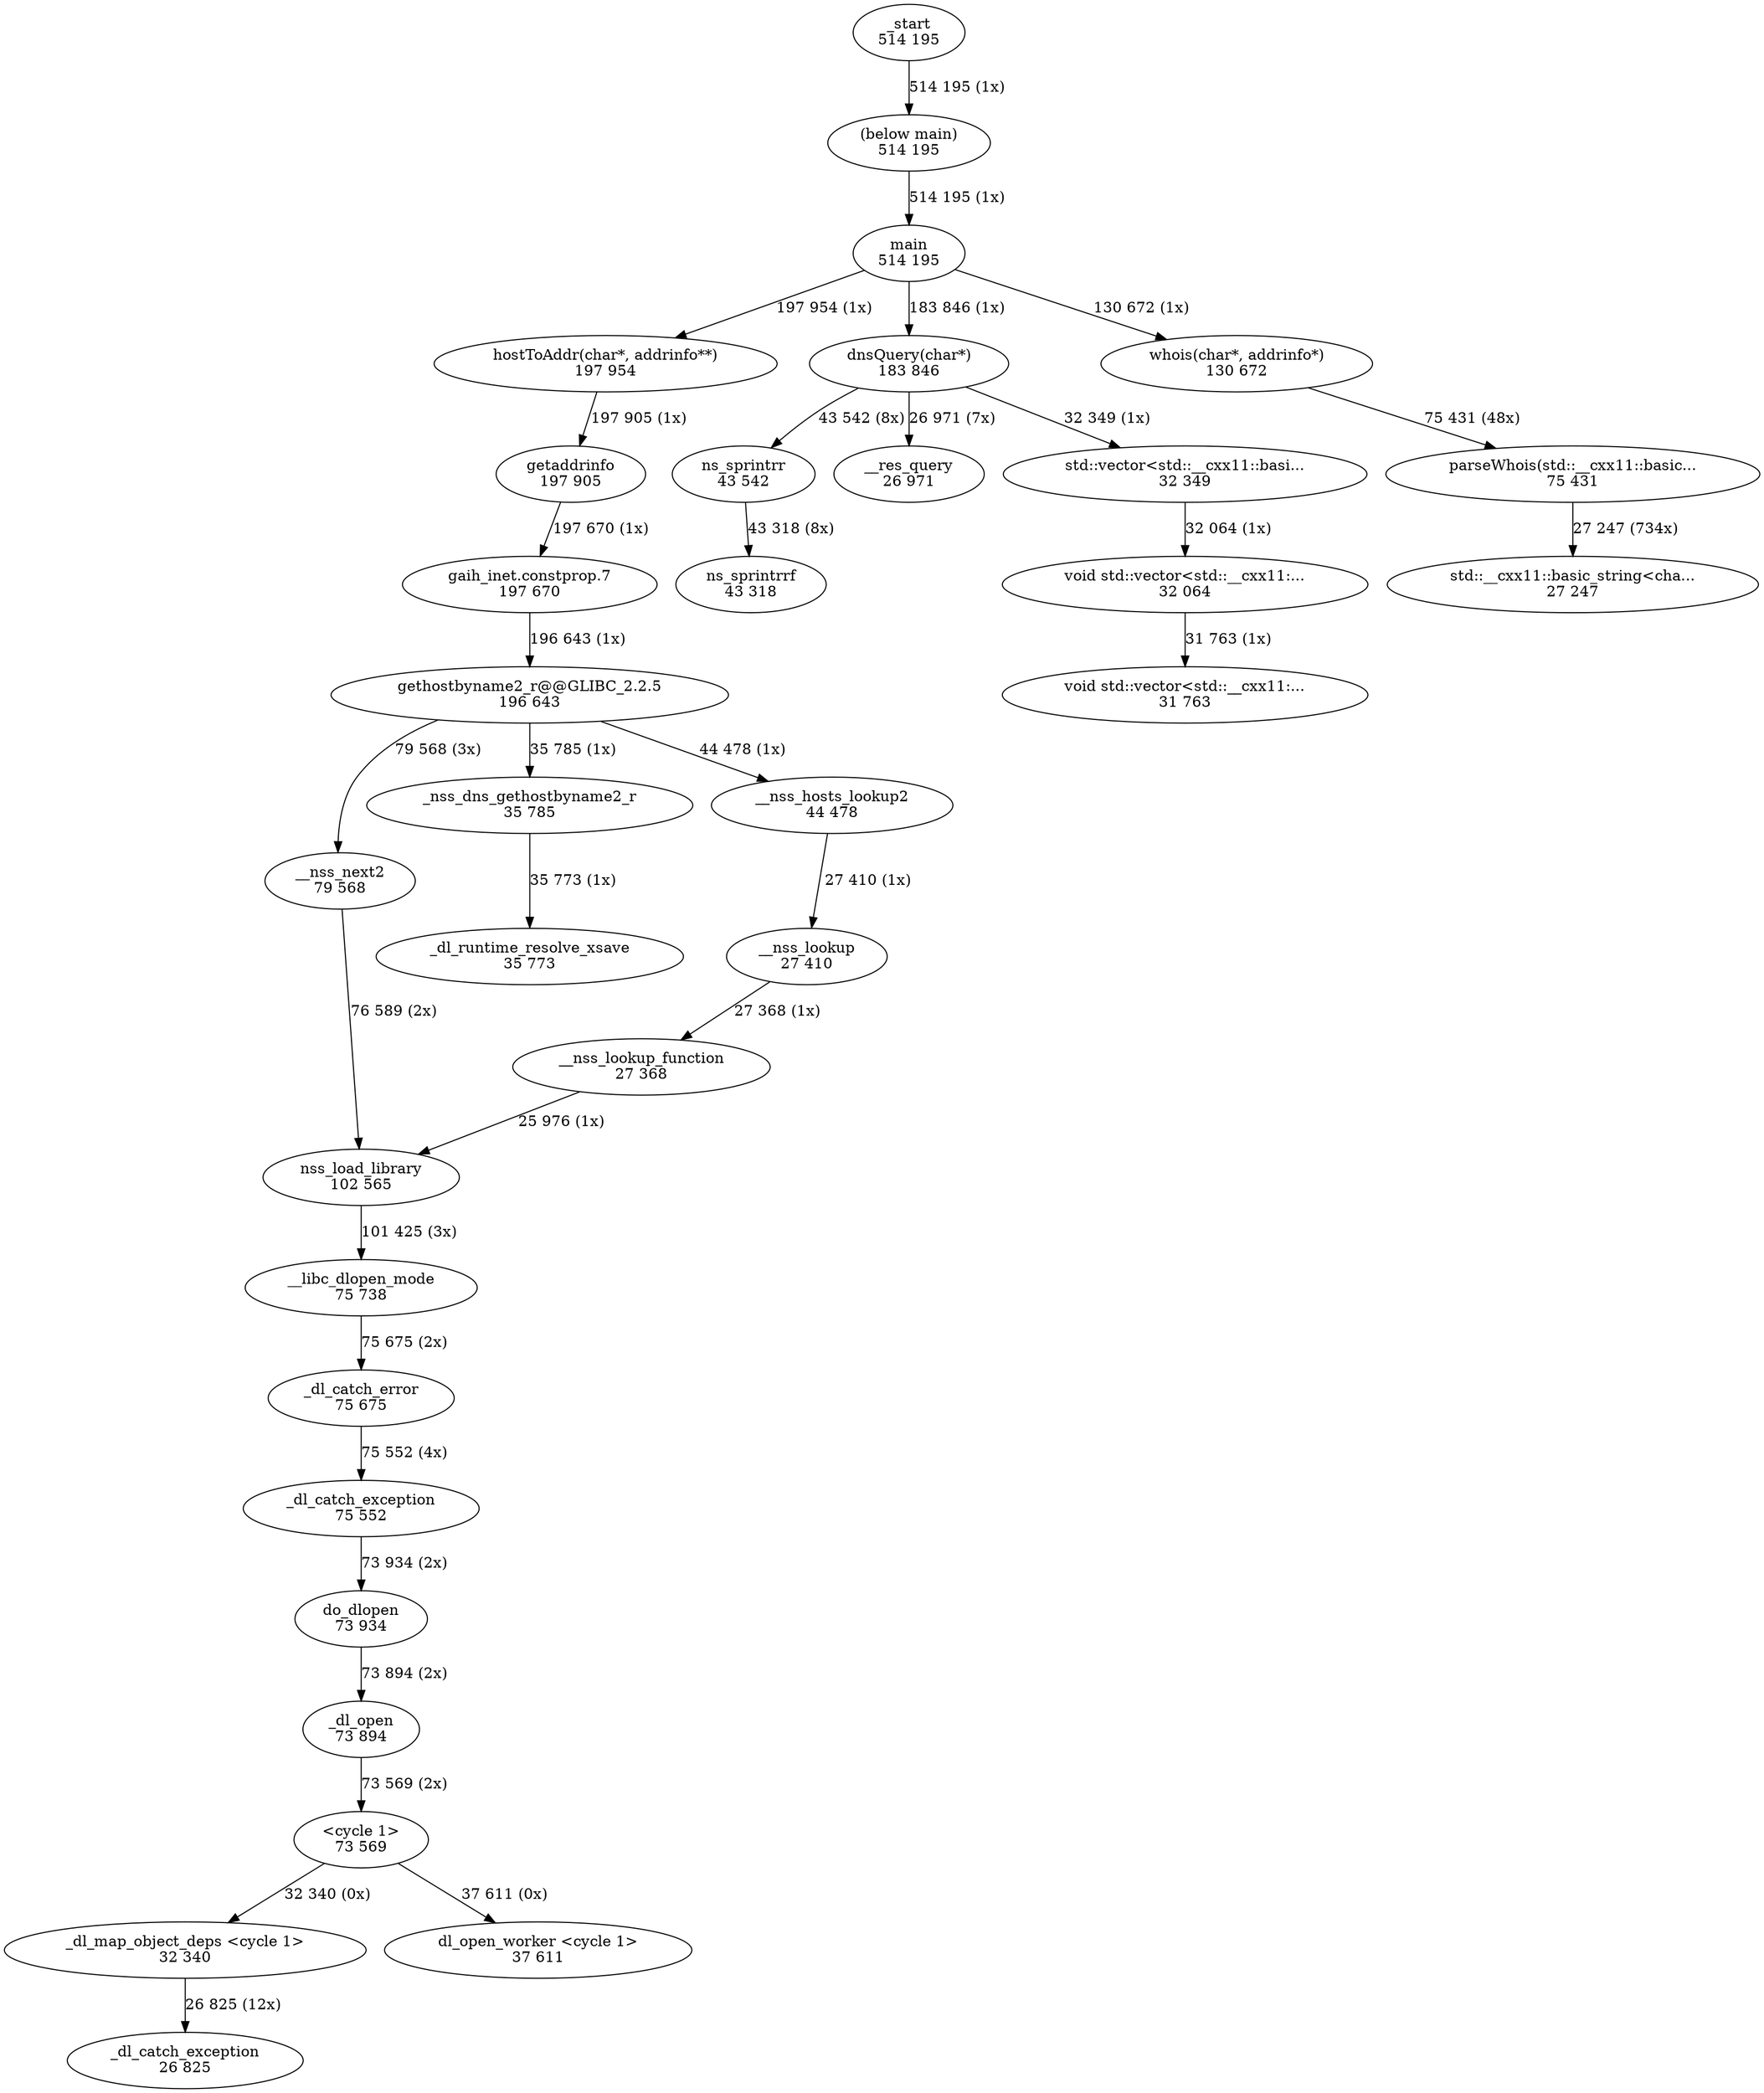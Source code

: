 digraph "callgraph" {
  F55af22de4f50 [label="ns_sprintrrf\n43 318"];
  F55af22e41300 [label="_dl_runtime_resolve_xsave\n35 773"];
  F55af22e43040 [label="ns_sprintrr\n43 542"];
  F55af22e49cd0 [label="__res_query\n26 971"];
  F55af22e54b30 [label="hostToAddr(char*, addrinfo**)\n197 954"];
  F55af22e559a0 [label="getaddrinfo\n197 905"];
  F55af22e65230 [label="void std::vector<std::__cxx11:...\n31 763"];
  F55af22e98d20 [label="main\n514 195"];
  F55af22e99f90 [label="dnsQuery(char*)\n183 846"];
  F55af22e9b6a0 [label="whois(char*, addrinfo*)\n130 672"];
  F55af22eace00 [label="std::vector<std::__cxx11::basi...\n32 349"];
  F55af22eb47a0 [label="void std::vector<std::__cxx11:...\n32 064"];
  F55af22eb6c30 [label="parseWhois(std::__cxx11::basic...\n75 431"];
  F55af22eb7540 [label="std::__cxx11::basic_string<cha...\n27 247"];
  F55af22eb7a90 [label="_start\n514 195"];
  F55af22eb8090 [label="(below main)\n514 195"];
  F55af22f30680 [label="_dl_catch_exception\n26 825"];
  F55af22f36970 [label="_dl_open\n73 894"];
  F55af22fb7720 [label="__nss_lookup_function\n27 368"];
  F55af22fb82a0 [label="nss_load_library\n102 565"];
  F55af22fbce40 [label="__nss_next2\n79 568"];
  F55af22fbeb50 [label="__libc_dlopen_mode\n75 738"];
  F55af22fd7730 [label="__nss_lookup\n27 410"];
  F55af22fe2420 [label="_dl_catch_error\n75 675"];
  F55af22fe2780 [label="_dl_catch_exception\n75 552"];
  F55af22fe37c0 [label="do_dlopen\n73 934"];
  F55af230392f0 [label="gaih_inet.constprop.7\n197 670"];
  F55af2303a5b0 [label="gethostbyname2_r@@GLIBC_2.2.5\n196 643"];
  F55af23043630 [label="_nss_dns_gethostbyname2_r\n35 785"];
  F55af23044930 [label="__nss_hosts_lookup2\n44 478"];
  F55af22931080 [label="<cycle 1>\n73 569"];
  F55af22f2f870 [label="_dl_map_object_deps <cycle 1>\n32 340"];
  F55af22f335e0 [label="dl_open_worker <cycle 1>\n37 611"];
  F55af22931080 -> F55af22f2f870 [weight=2,label="32 340 (0x)"];
  F55af22931080 -> F55af22f335e0 [weight=2,label="37 611 (0x)"];
  F55af22e43040 -> F55af22de4f50 [weight=2,label="43 318 (8x)"];
  F55af22e54b30 -> F55af22e559a0 [weight=2,label="197 905 (1x)"];
  F55af22e559a0 -> F55af230392f0 [weight=2,label="197 670 (1x)"];
  F55af22e98d20 -> F55af22e54b30 [weight=2,label="197 954 (1x)"];
  F55af22e98d20 -> F55af22e99f90 [weight=2,label="183 846 (1x)"];
  F55af22e98d20 -> F55af22e9b6a0 [weight=2,label="130 672 (1x)"];
  F55af22e99f90 -> F55af22e43040 [weight=2,label="43 542 (8x)"];
  F55af22e99f90 -> F55af22e49cd0 [weight=2,label="26 971 (7x)"];
  F55af22e99f90 -> F55af22eace00 [weight=2,label="32 349 (1x)"];
  F55af22e9b6a0 -> F55af22eb6c30 [weight=2,label="75 431 (48x)"];
  F55af22eace00 -> F55af22eb47a0 [weight=2,label="32 064 (1x)"];
  F55af22eb47a0 -> F55af22e65230 [weight=2,label="31 763 (1x)"];
  F55af22eb6c30 -> F55af22eb7540 [weight=2,label="27 247 (734x)"];
  F55af22eb7a90 -> F55af22eb8090 [weight=2,label="514 195 (1x)"];
  F55af22eb8090 -> F55af22e98d20 [weight=2,label="514 195 (1x)"];
  F55af22f2f870 -> F55af22f30680 [weight=2,label="26 825 (12x)"];
  F55af22f36970 -> F55af22931080 [weight=2,label="73 569 (2x)"];
  F55af22fb7720 -> F55af22fb82a0 [weight=2,label="25 976 (1x)"];
  F55af22fb82a0 -> F55af22fbeb50 [weight=2,label="101 425 (3x)"];
  F55af22fbce40 -> F55af22fb82a0 [weight=2,label="76 589 (2x)"];
  F55af22fbeb50 -> F55af22fe2420 [weight=2,label="75 675 (2x)"];
  F55af22fd7730 -> F55af22fb7720 [weight=2,label="27 368 (1x)"];
  F55af22fe2420 -> F55af22fe2780 [weight=2,label="75 552 (4x)"];
  F55af22fe2780 -> F55af22fe37c0 [weight=2,label="73 934 (2x)"];
  F55af22fe37c0 -> F55af22f36970 [weight=2,label="73 894 (2x)"];
  F55af230392f0 -> F55af2303a5b0 [weight=2,label="196 643 (1x)"];
  F55af2303a5b0 -> F55af22fbce40 [weight=2,label="79 568 (3x)"];
  F55af2303a5b0 -> F55af23043630 [weight=2,label="35 785 (1x)"];
  F55af2303a5b0 -> F55af23044930 [weight=2,label="44 478 (1x)"];
  F55af23043630 -> F55af22e41300 [weight=2,label="35 773 (1x)"];
  F55af23044930 -> F55af22fd7730 [weight=2,label="27 410 (1x)"];
}

